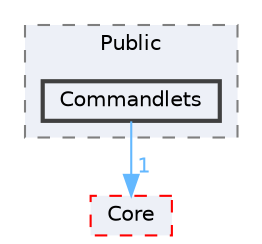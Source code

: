 digraph "Commandlets"
{
 // INTERACTIVE_SVG=YES
 // LATEX_PDF_SIZE
  bgcolor="transparent";
  edge [fontname=Helvetica,fontsize=10,labelfontname=Helvetica,labelfontsize=10];
  node [fontname=Helvetica,fontsize=10,shape=box,height=0.2,width=0.4];
  compound=true
  subgraph clusterdir_1d06a51bfc871a6a1823440d0d72725c {
    graph [ bgcolor="#edf0f7", pencolor="grey50", label="Public", fontname=Helvetica,fontsize=10 style="filled,dashed", URL="dir_1d06a51bfc871a6a1823440d0d72725c.html",tooltip=""]
  dir_ca2e0b745dc25cdcae3fab14f15e6ed5 [label="Commandlets", fillcolor="#edf0f7", color="grey25", style="filled,bold", URL="dir_ca2e0b745dc25cdcae3fab14f15e6ed5.html",tooltip=""];
  }
  dir_0e6cddcc9caa1238c7f3774224afaa45 [label="Core", fillcolor="#edf0f7", color="red", style="filled,dashed", URL="dir_0e6cddcc9caa1238c7f3774224afaa45.html",tooltip=""];
  dir_ca2e0b745dc25cdcae3fab14f15e6ed5->dir_0e6cddcc9caa1238c7f3774224afaa45 [headlabel="1", labeldistance=1.5 headhref="dir_000211_000266.html" href="dir_000211_000266.html" color="steelblue1" fontcolor="steelblue1"];
}
